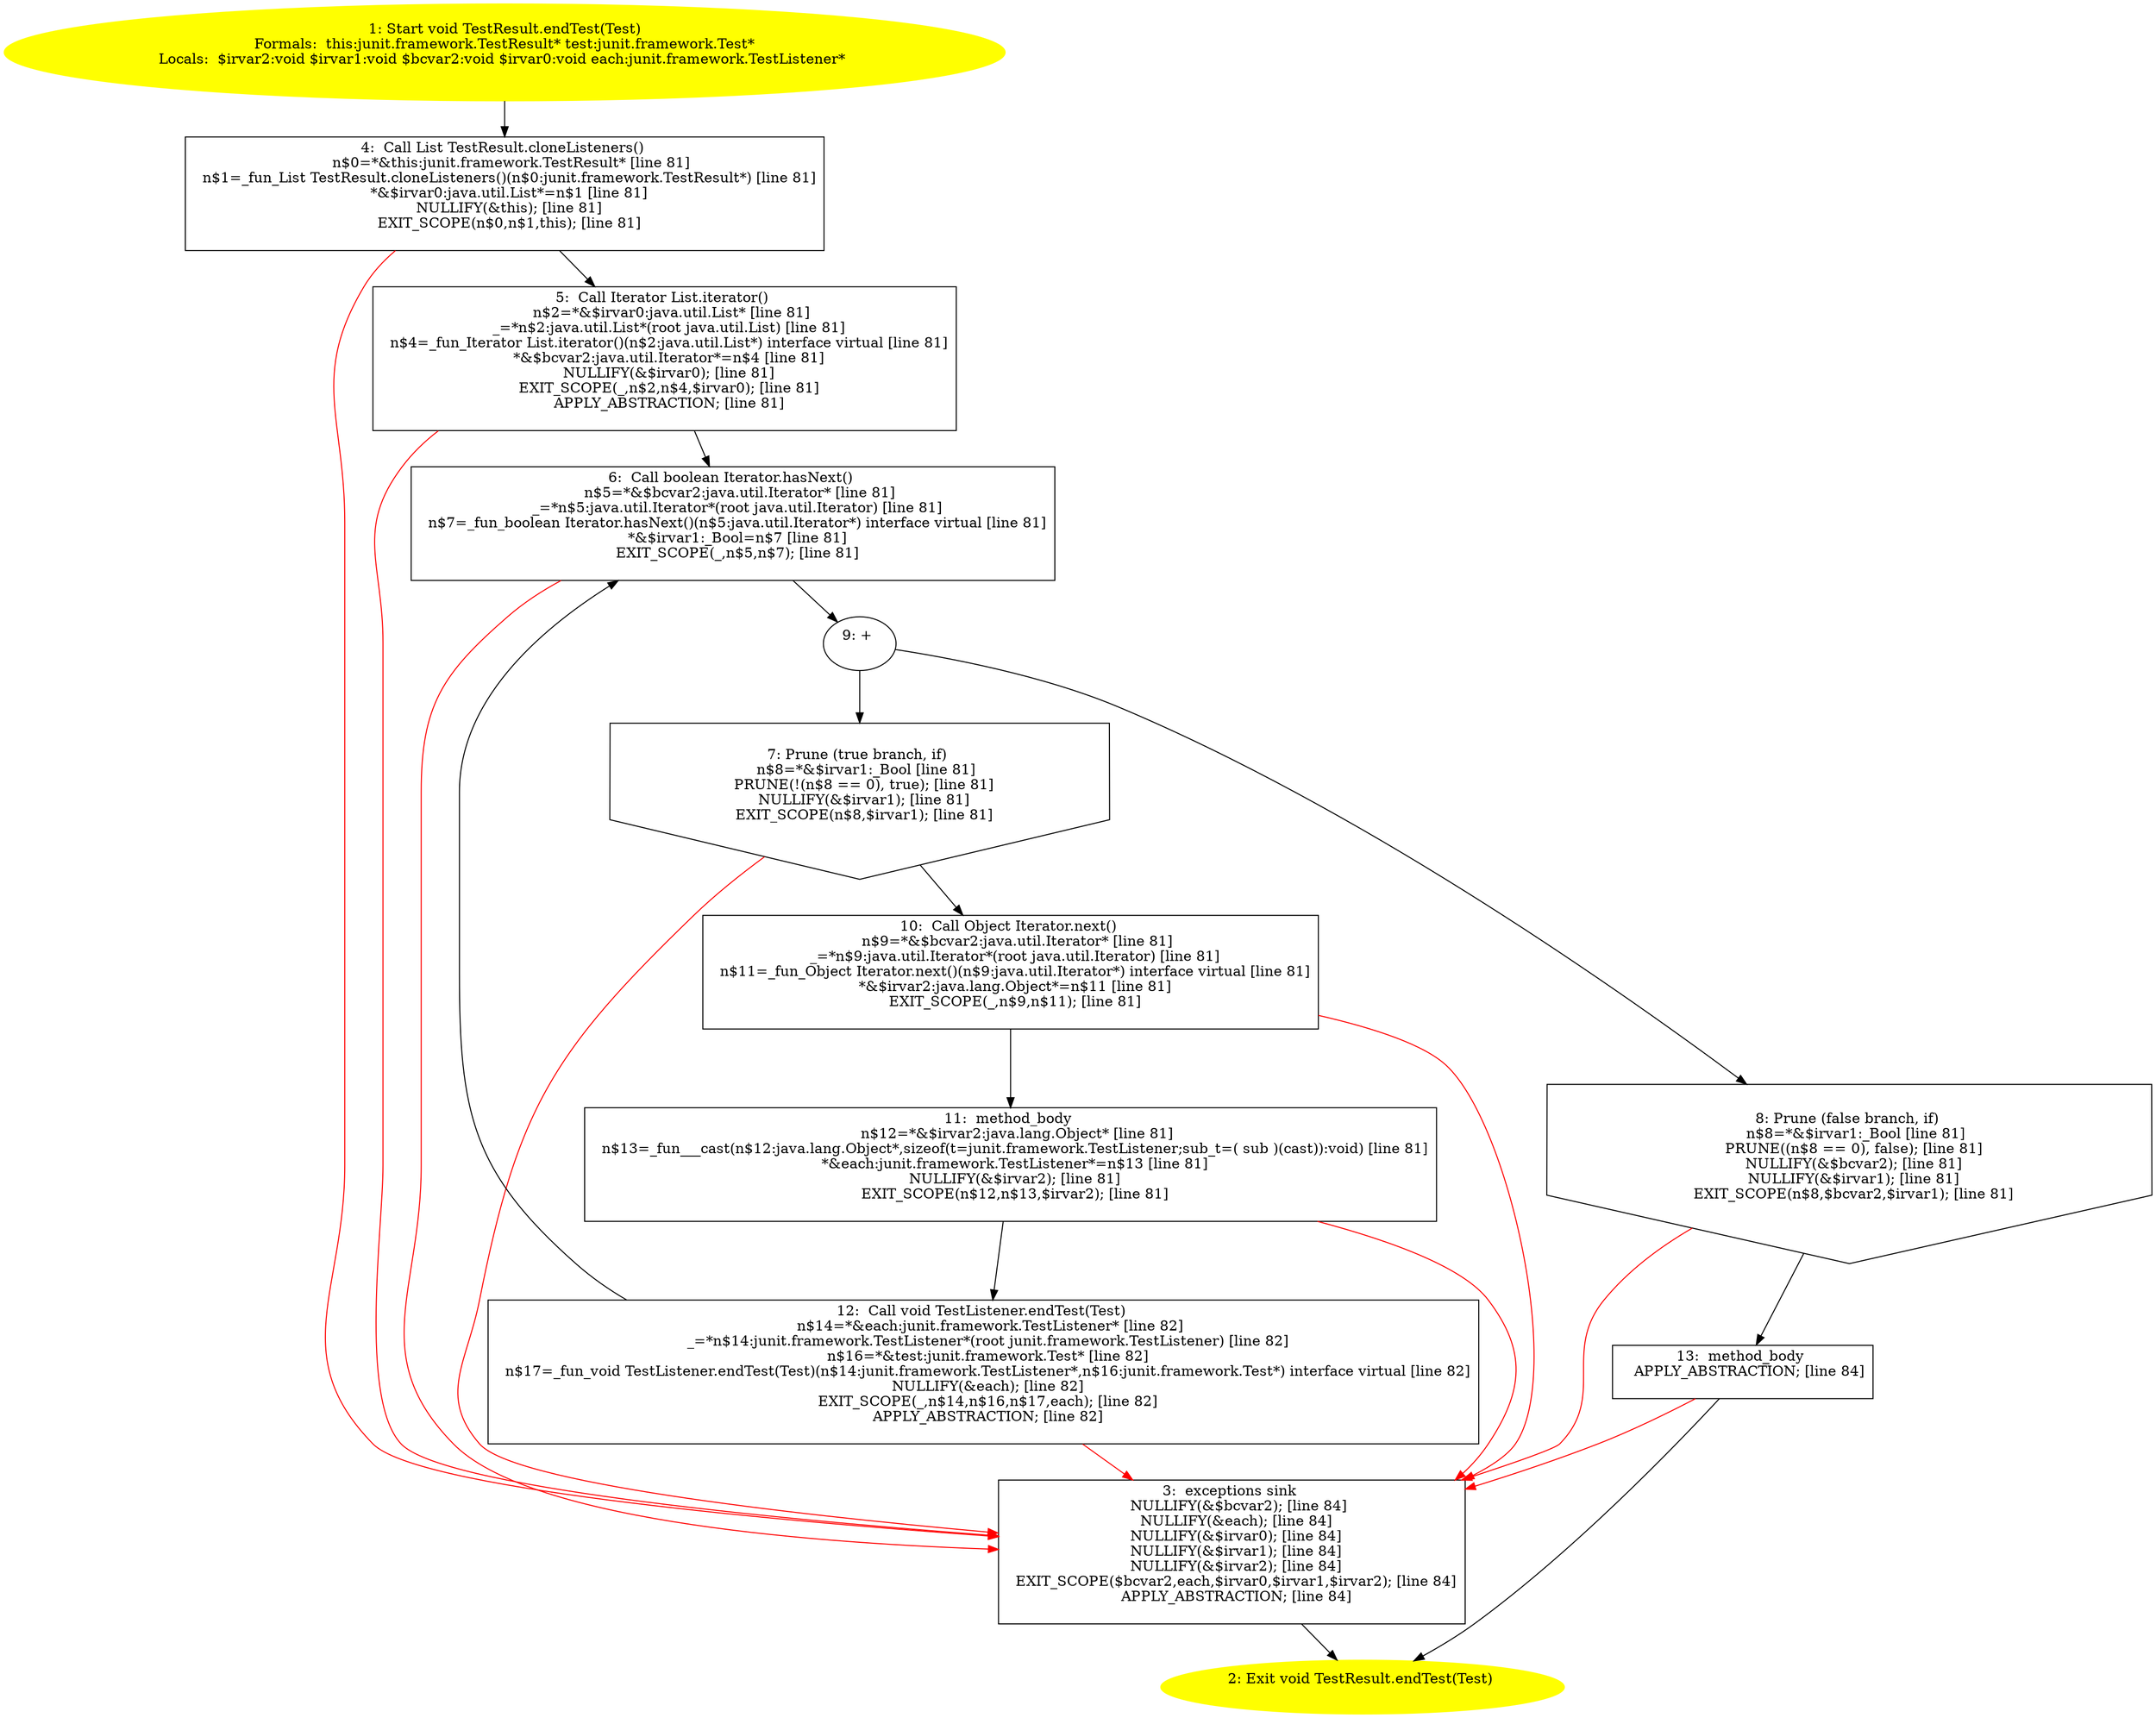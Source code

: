 /* @generated */
digraph cfg {
"junit.framework.TestResult.endTest(junit.framework.Test):void.a424438bbe2ce08eb3218c8d7c740f2b_1" [label="1: Start void TestResult.endTest(Test)\nFormals:  this:junit.framework.TestResult* test:junit.framework.Test*\nLocals:  $irvar2:void $irvar1:void $bcvar2:void $irvar0:void each:junit.framework.TestListener* \n  " color=yellow style=filled]
	

	 "junit.framework.TestResult.endTest(junit.framework.Test):void.a424438bbe2ce08eb3218c8d7c740f2b_1" -> "junit.framework.TestResult.endTest(junit.framework.Test):void.a424438bbe2ce08eb3218c8d7c740f2b_4" ;
"junit.framework.TestResult.endTest(junit.framework.Test):void.a424438bbe2ce08eb3218c8d7c740f2b_2" [label="2: Exit void TestResult.endTest(Test) \n  " color=yellow style=filled]
	

"junit.framework.TestResult.endTest(junit.framework.Test):void.a424438bbe2ce08eb3218c8d7c740f2b_3" [label="3:  exceptions sink \n   NULLIFY(&$bcvar2); [line 84]\n  NULLIFY(&each); [line 84]\n  NULLIFY(&$irvar0); [line 84]\n  NULLIFY(&$irvar1); [line 84]\n  NULLIFY(&$irvar2); [line 84]\n  EXIT_SCOPE($bcvar2,each,$irvar0,$irvar1,$irvar2); [line 84]\n  APPLY_ABSTRACTION; [line 84]\n " shape="box"]
	

	 "junit.framework.TestResult.endTest(junit.framework.Test):void.a424438bbe2ce08eb3218c8d7c740f2b_3" -> "junit.framework.TestResult.endTest(junit.framework.Test):void.a424438bbe2ce08eb3218c8d7c740f2b_2" ;
"junit.framework.TestResult.endTest(junit.framework.Test):void.a424438bbe2ce08eb3218c8d7c740f2b_4" [label="4:  Call List TestResult.cloneListeners() \n   n$0=*&this:junit.framework.TestResult* [line 81]\n  n$1=_fun_List TestResult.cloneListeners()(n$0:junit.framework.TestResult*) [line 81]\n  *&$irvar0:java.util.List*=n$1 [line 81]\n  NULLIFY(&this); [line 81]\n  EXIT_SCOPE(n$0,n$1,this); [line 81]\n " shape="box"]
	

	 "junit.framework.TestResult.endTest(junit.framework.Test):void.a424438bbe2ce08eb3218c8d7c740f2b_4" -> "junit.framework.TestResult.endTest(junit.framework.Test):void.a424438bbe2ce08eb3218c8d7c740f2b_5" ;
	 "junit.framework.TestResult.endTest(junit.framework.Test):void.a424438bbe2ce08eb3218c8d7c740f2b_4" -> "junit.framework.TestResult.endTest(junit.framework.Test):void.a424438bbe2ce08eb3218c8d7c740f2b_3" [color="red" ];
"junit.framework.TestResult.endTest(junit.framework.Test):void.a424438bbe2ce08eb3218c8d7c740f2b_5" [label="5:  Call Iterator List.iterator() \n   n$2=*&$irvar0:java.util.List* [line 81]\n  _=*n$2:java.util.List*(root java.util.List) [line 81]\n  n$4=_fun_Iterator List.iterator()(n$2:java.util.List*) interface virtual [line 81]\n  *&$bcvar2:java.util.Iterator*=n$4 [line 81]\n  NULLIFY(&$irvar0); [line 81]\n  EXIT_SCOPE(_,n$2,n$4,$irvar0); [line 81]\n  APPLY_ABSTRACTION; [line 81]\n " shape="box"]
	

	 "junit.framework.TestResult.endTest(junit.framework.Test):void.a424438bbe2ce08eb3218c8d7c740f2b_5" -> "junit.framework.TestResult.endTest(junit.framework.Test):void.a424438bbe2ce08eb3218c8d7c740f2b_6" ;
	 "junit.framework.TestResult.endTest(junit.framework.Test):void.a424438bbe2ce08eb3218c8d7c740f2b_5" -> "junit.framework.TestResult.endTest(junit.framework.Test):void.a424438bbe2ce08eb3218c8d7c740f2b_3" [color="red" ];
"junit.framework.TestResult.endTest(junit.framework.Test):void.a424438bbe2ce08eb3218c8d7c740f2b_6" [label="6:  Call boolean Iterator.hasNext() \n   n$5=*&$bcvar2:java.util.Iterator* [line 81]\n  _=*n$5:java.util.Iterator*(root java.util.Iterator) [line 81]\n  n$7=_fun_boolean Iterator.hasNext()(n$5:java.util.Iterator*) interface virtual [line 81]\n  *&$irvar1:_Bool=n$7 [line 81]\n  EXIT_SCOPE(_,n$5,n$7); [line 81]\n " shape="box"]
	

	 "junit.framework.TestResult.endTest(junit.framework.Test):void.a424438bbe2ce08eb3218c8d7c740f2b_6" -> "junit.framework.TestResult.endTest(junit.framework.Test):void.a424438bbe2ce08eb3218c8d7c740f2b_9" ;
	 "junit.framework.TestResult.endTest(junit.framework.Test):void.a424438bbe2ce08eb3218c8d7c740f2b_6" -> "junit.framework.TestResult.endTest(junit.framework.Test):void.a424438bbe2ce08eb3218c8d7c740f2b_3" [color="red" ];
"junit.framework.TestResult.endTest(junit.framework.Test):void.a424438bbe2ce08eb3218c8d7c740f2b_7" [label="7: Prune (true branch, if) \n   n$8=*&$irvar1:_Bool [line 81]\n  PRUNE(!(n$8 == 0), true); [line 81]\n  NULLIFY(&$irvar1); [line 81]\n  EXIT_SCOPE(n$8,$irvar1); [line 81]\n " shape="invhouse"]
	

	 "junit.framework.TestResult.endTest(junit.framework.Test):void.a424438bbe2ce08eb3218c8d7c740f2b_7" -> "junit.framework.TestResult.endTest(junit.framework.Test):void.a424438bbe2ce08eb3218c8d7c740f2b_10" ;
	 "junit.framework.TestResult.endTest(junit.framework.Test):void.a424438bbe2ce08eb3218c8d7c740f2b_7" -> "junit.framework.TestResult.endTest(junit.framework.Test):void.a424438bbe2ce08eb3218c8d7c740f2b_3" [color="red" ];
"junit.framework.TestResult.endTest(junit.framework.Test):void.a424438bbe2ce08eb3218c8d7c740f2b_8" [label="8: Prune (false branch, if) \n   n$8=*&$irvar1:_Bool [line 81]\n  PRUNE((n$8 == 0), false); [line 81]\n  NULLIFY(&$bcvar2); [line 81]\n  NULLIFY(&$irvar1); [line 81]\n  EXIT_SCOPE(n$8,$bcvar2,$irvar1); [line 81]\n " shape="invhouse"]
	

	 "junit.framework.TestResult.endTest(junit.framework.Test):void.a424438bbe2ce08eb3218c8d7c740f2b_8" -> "junit.framework.TestResult.endTest(junit.framework.Test):void.a424438bbe2ce08eb3218c8d7c740f2b_13" ;
	 "junit.framework.TestResult.endTest(junit.framework.Test):void.a424438bbe2ce08eb3218c8d7c740f2b_8" -> "junit.framework.TestResult.endTest(junit.framework.Test):void.a424438bbe2ce08eb3218c8d7c740f2b_3" [color="red" ];
"junit.framework.TestResult.endTest(junit.framework.Test):void.a424438bbe2ce08eb3218c8d7c740f2b_9" [label="9: + \n  " ]
	

	 "junit.framework.TestResult.endTest(junit.framework.Test):void.a424438bbe2ce08eb3218c8d7c740f2b_9" -> "junit.framework.TestResult.endTest(junit.framework.Test):void.a424438bbe2ce08eb3218c8d7c740f2b_7" ;
	 "junit.framework.TestResult.endTest(junit.framework.Test):void.a424438bbe2ce08eb3218c8d7c740f2b_9" -> "junit.framework.TestResult.endTest(junit.framework.Test):void.a424438bbe2ce08eb3218c8d7c740f2b_8" ;
"junit.framework.TestResult.endTest(junit.framework.Test):void.a424438bbe2ce08eb3218c8d7c740f2b_10" [label="10:  Call Object Iterator.next() \n   n$9=*&$bcvar2:java.util.Iterator* [line 81]\n  _=*n$9:java.util.Iterator*(root java.util.Iterator) [line 81]\n  n$11=_fun_Object Iterator.next()(n$9:java.util.Iterator*) interface virtual [line 81]\n  *&$irvar2:java.lang.Object*=n$11 [line 81]\n  EXIT_SCOPE(_,n$9,n$11); [line 81]\n " shape="box"]
	

	 "junit.framework.TestResult.endTest(junit.framework.Test):void.a424438bbe2ce08eb3218c8d7c740f2b_10" -> "junit.framework.TestResult.endTest(junit.framework.Test):void.a424438bbe2ce08eb3218c8d7c740f2b_11" ;
	 "junit.framework.TestResult.endTest(junit.framework.Test):void.a424438bbe2ce08eb3218c8d7c740f2b_10" -> "junit.framework.TestResult.endTest(junit.framework.Test):void.a424438bbe2ce08eb3218c8d7c740f2b_3" [color="red" ];
"junit.framework.TestResult.endTest(junit.framework.Test):void.a424438bbe2ce08eb3218c8d7c740f2b_11" [label="11:  method_body \n   n$12=*&$irvar2:java.lang.Object* [line 81]\n  n$13=_fun___cast(n$12:java.lang.Object*,sizeof(t=junit.framework.TestListener;sub_t=( sub )(cast)):void) [line 81]\n  *&each:junit.framework.TestListener*=n$13 [line 81]\n  NULLIFY(&$irvar2); [line 81]\n  EXIT_SCOPE(n$12,n$13,$irvar2); [line 81]\n " shape="box"]
	

	 "junit.framework.TestResult.endTest(junit.framework.Test):void.a424438bbe2ce08eb3218c8d7c740f2b_11" -> "junit.framework.TestResult.endTest(junit.framework.Test):void.a424438bbe2ce08eb3218c8d7c740f2b_12" ;
	 "junit.framework.TestResult.endTest(junit.framework.Test):void.a424438bbe2ce08eb3218c8d7c740f2b_11" -> "junit.framework.TestResult.endTest(junit.framework.Test):void.a424438bbe2ce08eb3218c8d7c740f2b_3" [color="red" ];
"junit.framework.TestResult.endTest(junit.framework.Test):void.a424438bbe2ce08eb3218c8d7c740f2b_12" [label="12:  Call void TestListener.endTest(Test) \n   n$14=*&each:junit.framework.TestListener* [line 82]\n  _=*n$14:junit.framework.TestListener*(root junit.framework.TestListener) [line 82]\n  n$16=*&test:junit.framework.Test* [line 82]\n  n$17=_fun_void TestListener.endTest(Test)(n$14:junit.framework.TestListener*,n$16:junit.framework.Test*) interface virtual [line 82]\n  NULLIFY(&each); [line 82]\n  EXIT_SCOPE(_,n$14,n$16,n$17,each); [line 82]\n  APPLY_ABSTRACTION; [line 82]\n " shape="box"]
	

	 "junit.framework.TestResult.endTest(junit.framework.Test):void.a424438bbe2ce08eb3218c8d7c740f2b_12" -> "junit.framework.TestResult.endTest(junit.framework.Test):void.a424438bbe2ce08eb3218c8d7c740f2b_6" ;
	 "junit.framework.TestResult.endTest(junit.framework.Test):void.a424438bbe2ce08eb3218c8d7c740f2b_12" -> "junit.framework.TestResult.endTest(junit.framework.Test):void.a424438bbe2ce08eb3218c8d7c740f2b_3" [color="red" ];
"junit.framework.TestResult.endTest(junit.framework.Test):void.a424438bbe2ce08eb3218c8d7c740f2b_13" [label="13:  method_body \n   APPLY_ABSTRACTION; [line 84]\n " shape="box"]
	

	 "junit.framework.TestResult.endTest(junit.framework.Test):void.a424438bbe2ce08eb3218c8d7c740f2b_13" -> "junit.framework.TestResult.endTest(junit.framework.Test):void.a424438bbe2ce08eb3218c8d7c740f2b_2" ;
	 "junit.framework.TestResult.endTest(junit.framework.Test):void.a424438bbe2ce08eb3218c8d7c740f2b_13" -> "junit.framework.TestResult.endTest(junit.framework.Test):void.a424438bbe2ce08eb3218c8d7c740f2b_3" [color="red" ];
}
